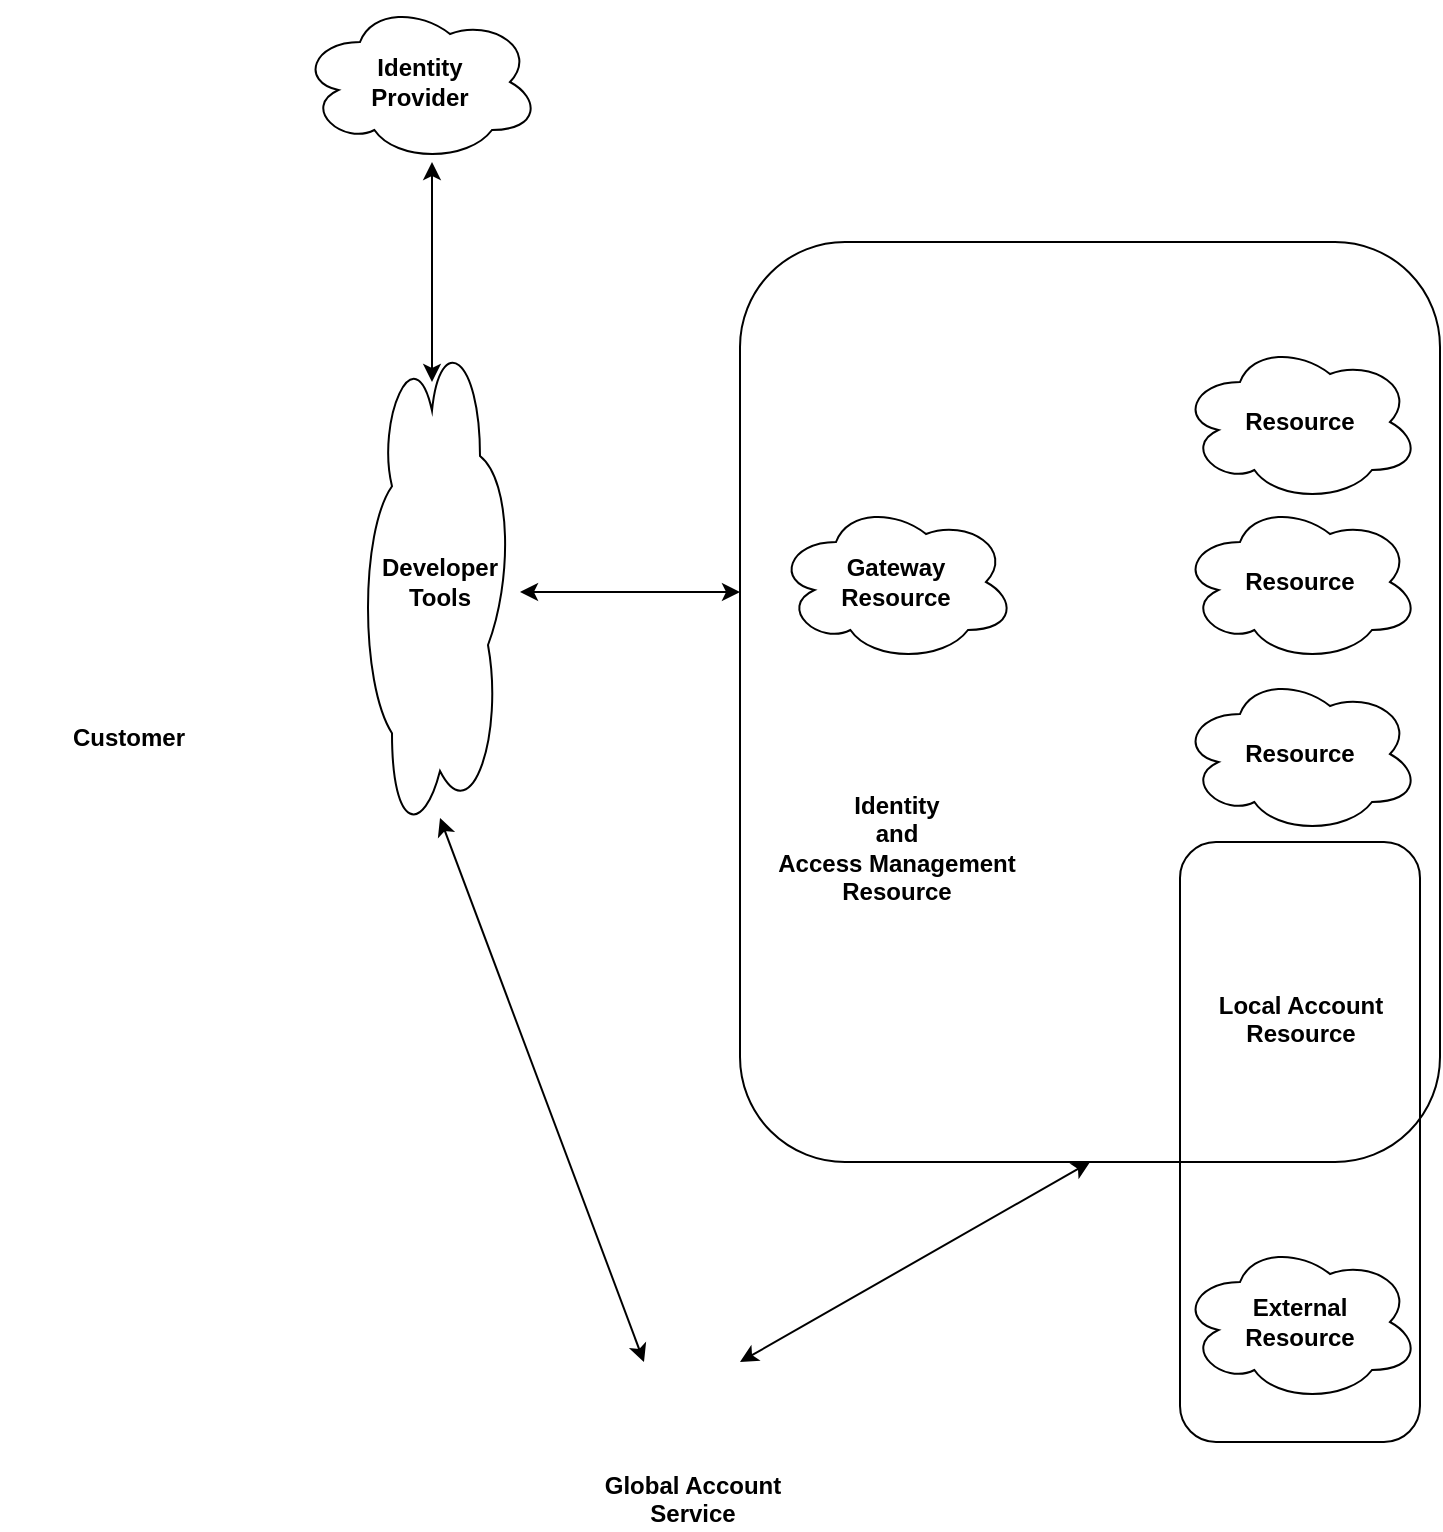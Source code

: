 <mxfile version="12.4.2" type="github" pages="1"><diagram id="bCtMv99xEd7DuVepVroj" name="Page-1"><mxGraphModel dx="1495" dy="956" grid="1" gridSize="10" guides="1" tooltips="1" connect="1" arrows="1" fold="1" page="1" pageScale="1" pageWidth="827" pageHeight="1169" math="0" shadow="0"><root><mxCell id="0"/><mxCell id="1" parent="0"/><mxCell id="qRaWqVeUUpb2GTSLxOhi-1" value="&lt;b&gt;Global Account&lt;br&gt;Service&lt;br&gt;&lt;/b&gt;" style="shape=image;html=1;verticalAlign=top;verticalLabelPosition=bottom;labelBackgroundColor=#ffffff;imageAspect=0;aspect=fixed;image=https://cdn1.iconfinder.com/data/icons/material-core/20/account-circle-128.png" vertex="1" parent="1"><mxGeometry x="352" y="690" width="48" height="48" as="geometry"/></mxCell><mxCell id="qRaWqVeUUpb2GTSLxOhi-2" value="&lt;b&gt;Resource&lt;/b&gt;" style="ellipse;shape=cloud;whiteSpace=wrap;html=1;" vertex="1" parent="1"><mxGeometry x="620" y="180" width="120" height="80" as="geometry"/></mxCell><mxCell id="qRaWqVeUUpb2GTSLxOhi-3" value="&lt;b&gt;Customer&lt;/b&gt;" style="shape=image;html=1;verticalAlign=top;verticalLabelPosition=bottom;labelBackgroundColor=#ffffff;imageAspect=0;aspect=fixed;image=https://cdn3.iconfinder.com/data/icons/google-material-design-icons/48/ic_account_child_48px-128.png" vertex="1" parent="1"><mxGeometry x="30" y="236" width="128" height="128" as="geometry"/></mxCell><mxCell id="qRaWqVeUUpb2GTSLxOhi-5" value="&lt;b&gt;Identity&lt;br&gt;and&lt;br&gt;Access Management&lt;br&gt;Resource&lt;br&gt;&lt;/b&gt;" style="shape=image;html=1;verticalAlign=top;verticalLabelPosition=bottom;labelBackgroundColor=#ffffff;imageAspect=0;aspect=fixed;image=https://cdn1.iconfinder.com/data/icons/material-core/20/account-circle-128.png" vertex="1" parent="1"><mxGeometry x="454" y="350" width="48" height="48" as="geometry"/></mxCell><mxCell id="qRaWqVeUUpb2GTSLxOhi-6" value="&lt;b&gt;Resource&lt;/b&gt;" style="ellipse;shape=cloud;whiteSpace=wrap;html=1;" vertex="1" parent="1"><mxGeometry x="620" y="260" width="120" height="80" as="geometry"/></mxCell><mxCell id="qRaWqVeUUpb2GTSLxOhi-13" value="&lt;b&gt;Local Account&lt;br&gt;Resource&lt;br&gt;&lt;/b&gt;" style="shape=image;html=1;verticalAlign=top;verticalLabelPosition=bottom;labelBackgroundColor=#ffffff;imageAspect=0;aspect=fixed;image=https://cdn1.iconfinder.com/data/icons/material-core/20/account-circle-128.png" vertex="1" parent="1"><mxGeometry x="656" y="450" width="48" height="48" as="geometry"/></mxCell><mxCell id="qRaWqVeUUpb2GTSLxOhi-15" value="&lt;b&gt;Resource&lt;/b&gt;" style="ellipse;shape=cloud;whiteSpace=wrap;html=1;" vertex="1" parent="1"><mxGeometry x="620" y="346" width="120" height="80" as="geometry"/></mxCell><mxCell id="qRaWqVeUUpb2GTSLxOhi-16" value="&lt;b&gt;Gateway&lt;br&gt;Resource&lt;br&gt;&lt;/b&gt;" style="ellipse;shape=cloud;whiteSpace=wrap;html=1;" vertex="1" parent="1"><mxGeometry x="418" y="260" width="120" height="80" as="geometry"/></mxCell><mxCell id="qRaWqVeUUpb2GTSLxOhi-17" value="&lt;b&gt;Identity&lt;br&gt;Provider&lt;br&gt;&lt;/b&gt;" style="ellipse;shape=cloud;whiteSpace=wrap;html=1;" vertex="1" parent="1"><mxGeometry x="180" y="10" width="120" height="80" as="geometry"/></mxCell><mxCell id="qRaWqVeUUpb2GTSLxOhi-20" value="&lt;b&gt;Developer Tools&lt;/b&gt;" style="ellipse;shape=cloud;whiteSpace=wrap;html=1;fillColor=none;direction=south;" vertex="1" parent="1"><mxGeometry x="210" y="174" width="80" height="252" as="geometry"/></mxCell><mxCell id="qRaWqVeUUpb2GTSLxOhi-22" value="" style="endArrow=classic;startArrow=classic;html=1;" edge="1" parent="1"><mxGeometry width="50" height="50" relative="1" as="geometry"><mxPoint x="246" y="200" as="sourcePoint"/><mxPoint x="246" y="90" as="targetPoint"/></mxGeometry></mxCell><mxCell id="qRaWqVeUUpb2GTSLxOhi-24" value="" style="endArrow=classic;startArrow=classic;html=1;" edge="1" parent="1"><mxGeometry width="50" height="50" relative="1" as="geometry"><mxPoint x="290" y="305" as="sourcePoint"/><mxPoint x="400" y="305" as="targetPoint"/></mxGeometry></mxCell><mxCell id="qRaWqVeUUpb2GTSLxOhi-27" value="" style="endArrow=classic;startArrow=classic;html=1;exitX=0;exitY=0;exitDx=0;exitDy=0;" edge="1" parent="1" source="qRaWqVeUUpb2GTSLxOhi-1"><mxGeometry width="50" height="50" relative="1" as="geometry"><mxPoint x="340" y="658" as="sourcePoint"/><mxPoint x="250" y="418" as="targetPoint"/></mxGeometry></mxCell><mxCell id="qRaWqVeUUpb2GTSLxOhi-28" value="" style="rounded=1;whiteSpace=wrap;html=1;fillColor=none;" vertex="1" parent="1"><mxGeometry x="400" y="130" width="350" height="460" as="geometry"/></mxCell><mxCell id="qRaWqVeUUpb2GTSLxOhi-29" value="" style="endArrow=classic;startArrow=classic;html=1;entryX=0.5;entryY=1;entryDx=0;entryDy=0;exitX=1;exitY=0;exitDx=0;exitDy=0;" edge="1" parent="1" source="qRaWqVeUUpb2GTSLxOhi-1" target="qRaWqVeUUpb2GTSLxOhi-28"><mxGeometry width="50" height="50" relative="1" as="geometry"><mxPoint x="30" y="810" as="sourcePoint"/><mxPoint x="80" y="760" as="targetPoint"/></mxGeometry></mxCell><mxCell id="qRaWqVeUUpb2GTSLxOhi-30" value="&lt;b&gt;External&lt;br&gt;Resource&lt;br&gt;&lt;/b&gt;" style="ellipse;shape=cloud;whiteSpace=wrap;html=1;fillColor=none;" vertex="1" parent="1"><mxGeometry x="620" y="630" width="120" height="80" as="geometry"/></mxCell><mxCell id="qRaWqVeUUpb2GTSLxOhi-32" value="" style="rounded=1;whiteSpace=wrap;html=1;fillColor=none;" vertex="1" parent="1"><mxGeometry x="620" y="430" width="120" height="300" as="geometry"/></mxCell></root></mxGraphModel></diagram></mxfile>